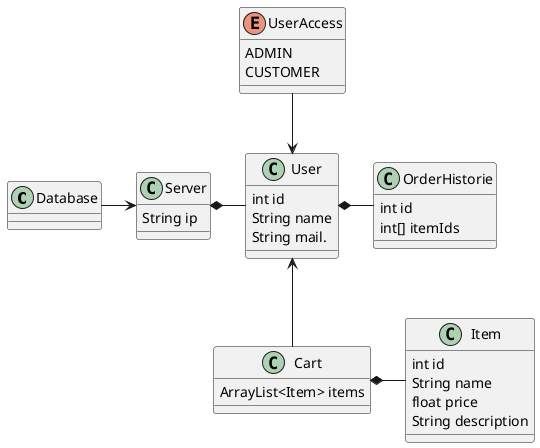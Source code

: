 @startuml
'https://plantuml.com/class-diagram

class Database{
}
class Server{
    String ip
}
class User{
    int id
    String name
    String mail.
}
class Cart{
    ArrayList<Item> items
}
class Item{
    int id
    String name
    float price
    String description
}
class OrderHistorie{
    int id
    int[] itemIds
}

enum UserAccess {
    ADMIN
    CUSTOMER
}

Database -> Server
Server *- User
User <-- Cart
Cart *- Item
User *- OrderHistorie

UserAccess --> User
@enduml